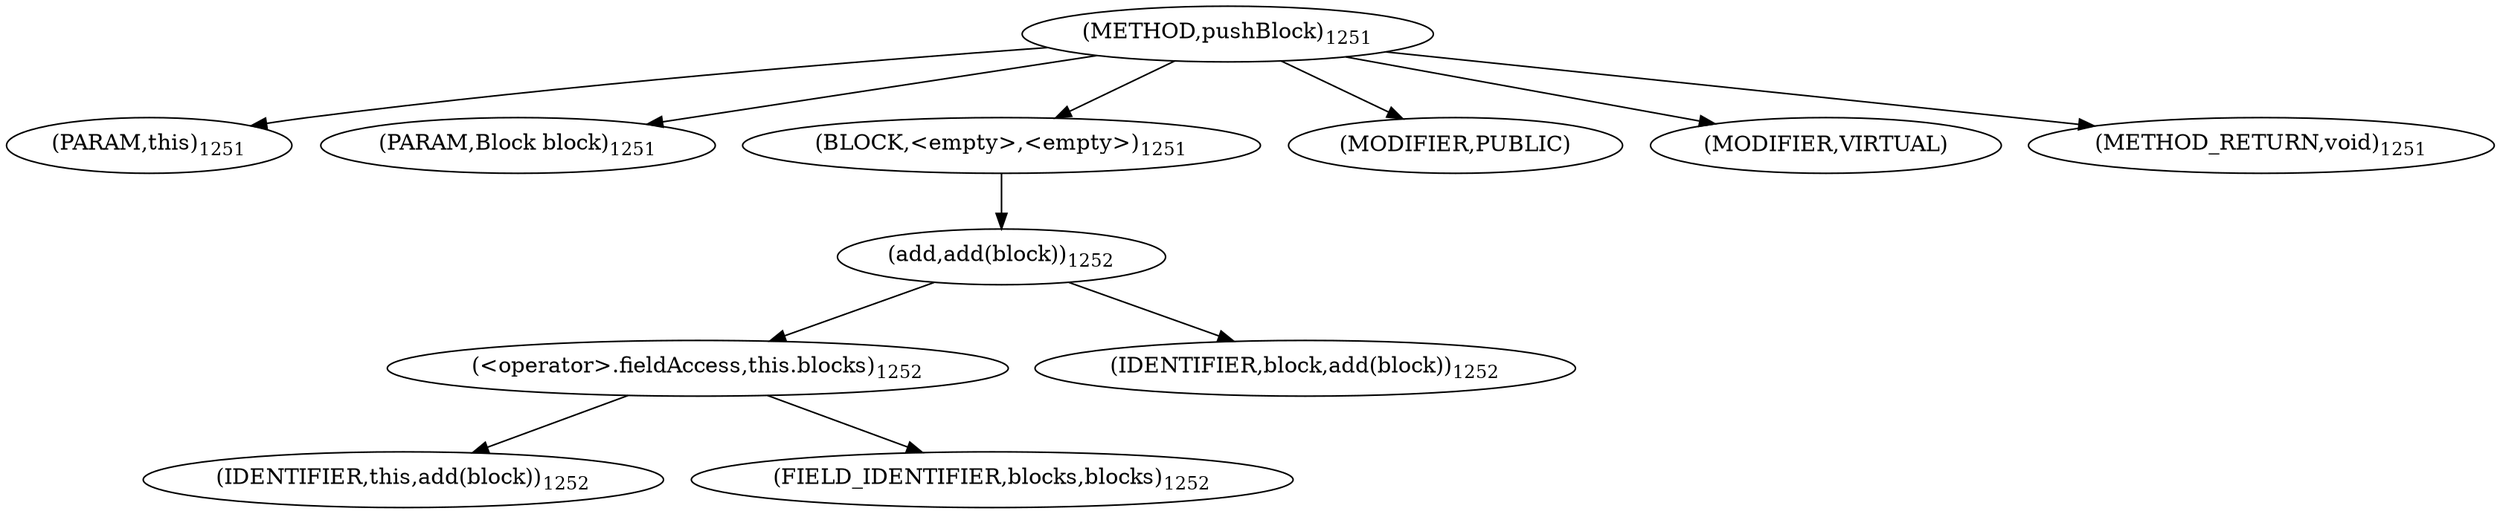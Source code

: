 digraph "pushBlock" {  
"2232" [label = <(METHOD,pushBlock)<SUB>1251</SUB>> ]
"2233" [label = <(PARAM,this)<SUB>1251</SUB>> ]
"2234" [label = <(PARAM,Block block)<SUB>1251</SUB>> ]
"2235" [label = <(BLOCK,&lt;empty&gt;,&lt;empty&gt;)<SUB>1251</SUB>> ]
"2236" [label = <(add,add(block))<SUB>1252</SUB>> ]
"2237" [label = <(&lt;operator&gt;.fieldAccess,this.blocks)<SUB>1252</SUB>> ]
"2238" [label = <(IDENTIFIER,this,add(block))<SUB>1252</SUB>> ]
"2239" [label = <(FIELD_IDENTIFIER,blocks,blocks)<SUB>1252</SUB>> ]
"2240" [label = <(IDENTIFIER,block,add(block))<SUB>1252</SUB>> ]
"2241" [label = <(MODIFIER,PUBLIC)> ]
"2242" [label = <(MODIFIER,VIRTUAL)> ]
"2243" [label = <(METHOD_RETURN,void)<SUB>1251</SUB>> ]
  "2232" -> "2233" 
  "2232" -> "2234" 
  "2232" -> "2235" 
  "2232" -> "2241" 
  "2232" -> "2242" 
  "2232" -> "2243" 
  "2235" -> "2236" 
  "2236" -> "2237" 
  "2236" -> "2240" 
  "2237" -> "2238" 
  "2237" -> "2239" 
}
